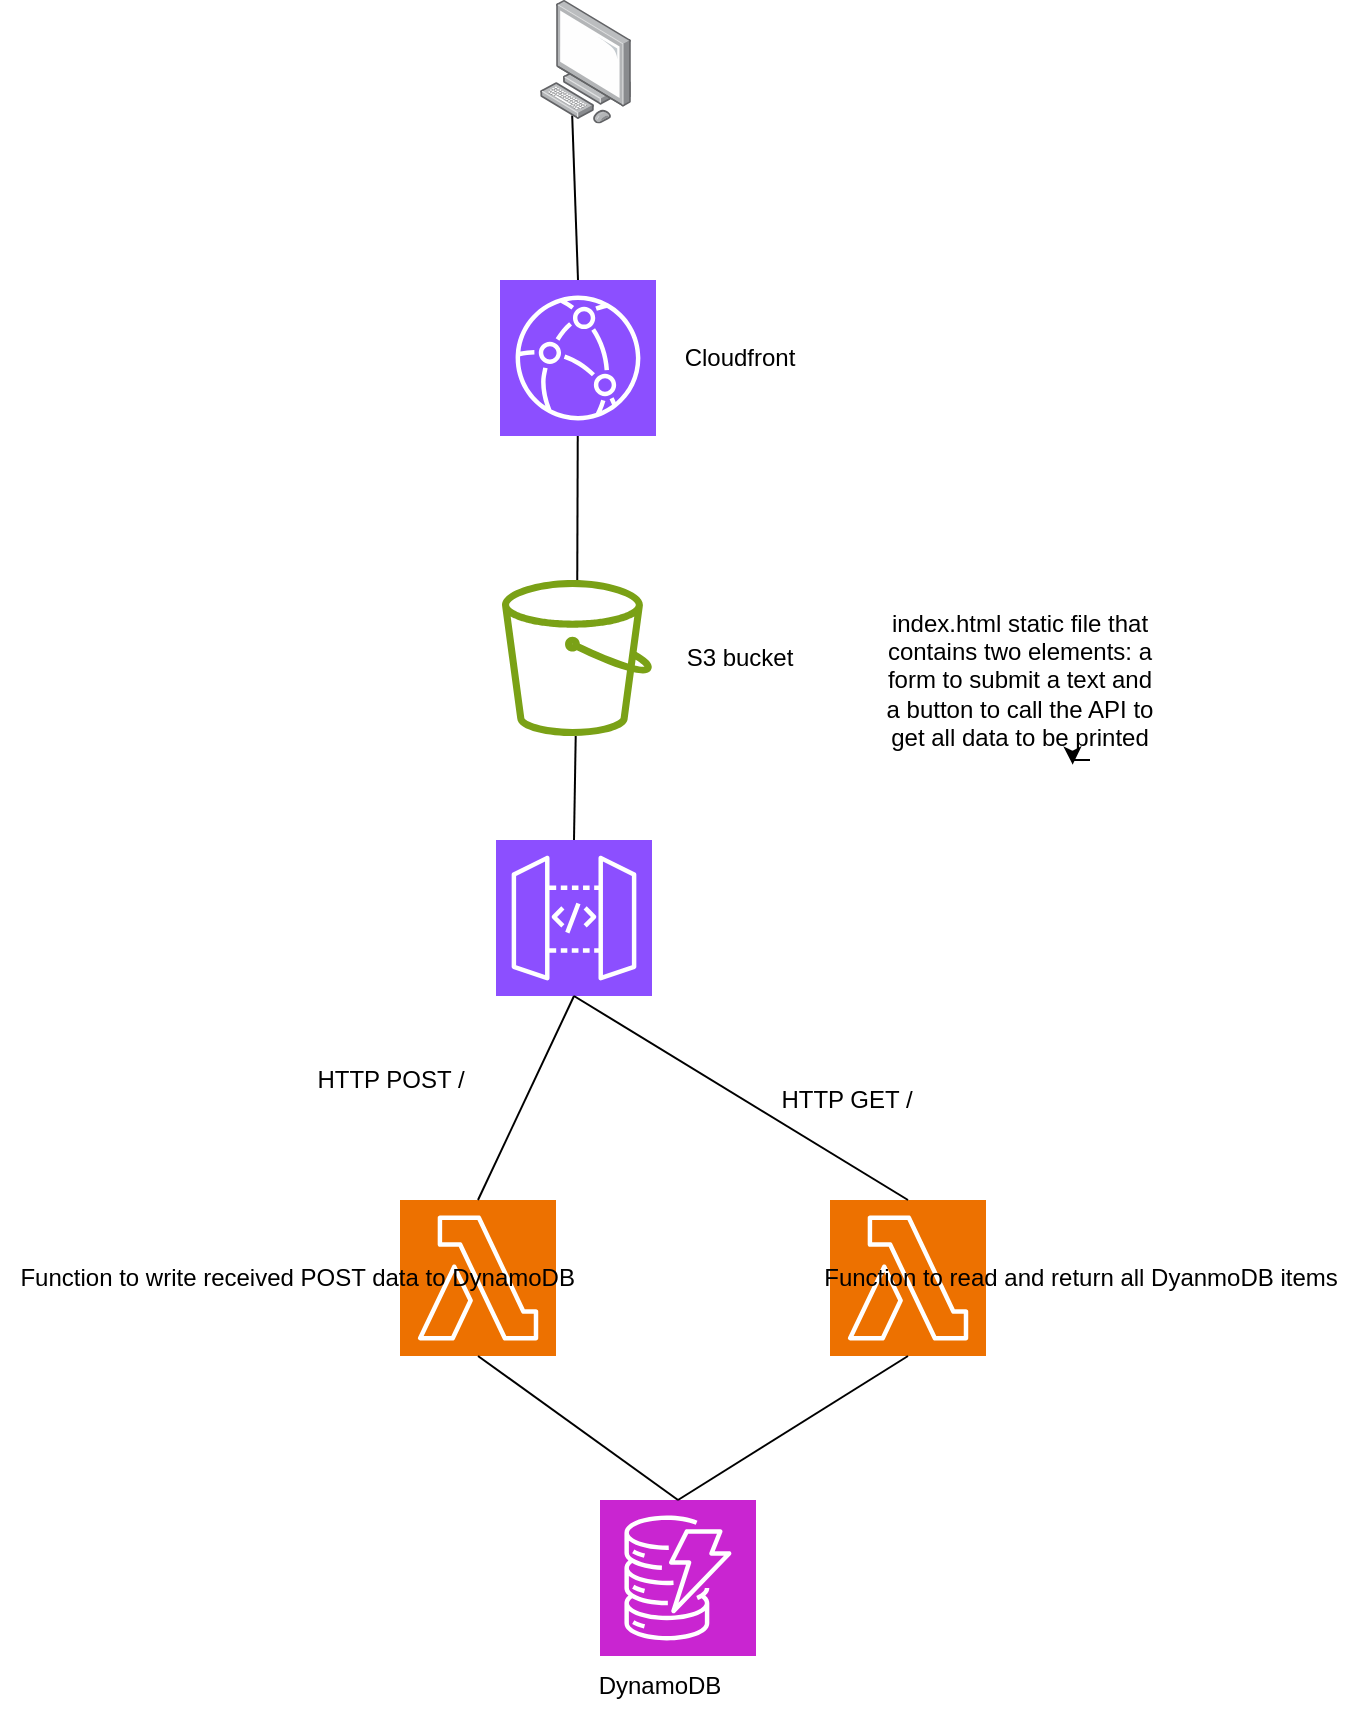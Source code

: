 <mxfile version="24.9.2">
  <diagram name="Página-1" id="Mvvf3IxWTd9VB3cEipE-">
    <mxGraphModel dx="2020" dy="726" grid="1" gridSize="10" guides="1" tooltips="1" connect="1" arrows="1" fold="1" page="1" pageScale="1" pageWidth="827" pageHeight="1169" math="0" shadow="0">
      <root>
        <mxCell id="0" />
        <mxCell id="1" parent="0" />
        <mxCell id="cKL9aAtVHvwB-jlawNwa-2" value="" style="sketch=0;points=[[0,0,0],[0.25,0,0],[0.5,0,0],[0.75,0,0],[1,0,0],[0,1,0],[0.25,1,0],[0.5,1,0],[0.75,1,0],[1,1,0],[0,0.25,0],[0,0.5,0],[0,0.75,0],[1,0.25,0],[1,0.5,0],[1,0.75,0]];outlineConnect=0;fontColor=#232F3E;fillColor=#8C4FFF;strokeColor=#ffffff;dashed=0;verticalLabelPosition=bottom;verticalAlign=top;align=center;html=1;fontSize=12;fontStyle=0;aspect=fixed;shape=mxgraph.aws4.resourceIcon;resIcon=mxgraph.aws4.cloudfront;" vertex="1" parent="1">
          <mxGeometry x="170" y="170" width="78" height="78" as="geometry" />
        </mxCell>
        <mxCell id="cKL9aAtVHvwB-jlawNwa-3" value="" style="sketch=0;outlineConnect=0;fontColor=#232F3E;gradientColor=none;fillColor=#7AA116;strokeColor=none;dashed=0;verticalLabelPosition=bottom;verticalAlign=top;align=center;html=1;fontSize=12;fontStyle=0;aspect=fixed;pointerEvents=1;shape=mxgraph.aws4.bucket;" vertex="1" parent="1">
          <mxGeometry x="171" y="320" width="75" height="78" as="geometry" />
        </mxCell>
        <mxCell id="cKL9aAtVHvwB-jlawNwa-4" value="" style="sketch=0;points=[[0,0,0],[0.25,0,0],[0.5,0,0],[0.75,0,0],[1,0,0],[0,1,0],[0.25,1,0],[0.5,1,0],[0.75,1,0],[1,1,0],[0,0.25,0],[0,0.5,0],[0,0.75,0],[1,0.25,0],[1,0.5,0],[1,0.75,0]];outlineConnect=0;fontColor=#232F3E;fillColor=#8C4FFF;strokeColor=#ffffff;dashed=0;verticalLabelPosition=bottom;verticalAlign=top;align=center;html=1;fontSize=12;fontStyle=0;aspect=fixed;shape=mxgraph.aws4.resourceIcon;resIcon=mxgraph.aws4.api_gateway;" vertex="1" parent="1">
          <mxGeometry x="168" y="450" width="78" height="78" as="geometry" />
        </mxCell>
        <mxCell id="cKL9aAtVHvwB-jlawNwa-5" value="" style="sketch=0;points=[[0,0,0],[0.25,0,0],[0.5,0,0],[0.75,0,0],[1,0,0],[0,1,0],[0.25,1,0],[0.5,1,0],[0.75,1,0],[1,1,0],[0,0.25,0],[0,0.5,0],[0,0.75,0],[1,0.25,0],[1,0.5,0],[1,0.75,0]];outlineConnect=0;fontColor=#232F3E;fillColor=#ED7100;strokeColor=#ffffff;dashed=0;verticalLabelPosition=bottom;verticalAlign=top;align=center;html=1;fontSize=12;fontStyle=0;aspect=fixed;shape=mxgraph.aws4.resourceIcon;resIcon=mxgraph.aws4.lambda;" vertex="1" parent="1">
          <mxGeometry x="120" y="630" width="78" height="78" as="geometry" />
        </mxCell>
        <mxCell id="cKL9aAtVHvwB-jlawNwa-6" value="" style="sketch=0;points=[[0,0,0],[0.25,0,0],[0.5,0,0],[0.75,0,0],[1,0,0],[0,1,0],[0.25,1,0],[0.5,1,0],[0.75,1,0],[1,1,0],[0,0.25,0],[0,0.5,0],[0,0.75,0],[1,0.25,0],[1,0.5,0],[1,0.75,0]];outlineConnect=0;fontColor=#232F3E;fillColor=#C925D1;strokeColor=#ffffff;dashed=0;verticalLabelPosition=bottom;verticalAlign=top;align=center;html=1;fontSize=12;fontStyle=0;aspect=fixed;shape=mxgraph.aws4.resourceIcon;resIcon=mxgraph.aws4.dynamodb;" vertex="1" parent="1">
          <mxGeometry x="220" y="780" width="78" height="78" as="geometry" />
        </mxCell>
        <mxCell id="cKL9aAtVHvwB-jlawNwa-7" value="" style="endArrow=none;html=1;rounded=0;exitX=0.5;exitY=0;exitDx=0;exitDy=0;exitPerimeter=0;entryX=0.353;entryY=0.934;entryDx=0;entryDy=0;entryPerimeter=0;" edge="1" parent="1" source="cKL9aAtVHvwB-jlawNwa-2" target="cKL9aAtVHvwB-jlawNwa-11">
          <mxGeometry width="50" height="50" relative="1" as="geometry">
            <mxPoint x="390" y="360" as="sourcePoint" />
            <mxPoint x="313.545" y="94.578" as="targetPoint" />
          </mxGeometry>
        </mxCell>
        <mxCell id="cKL9aAtVHvwB-jlawNwa-9" value="" style="endArrow=none;html=1;rounded=0;exitX=0.5;exitY=0;exitDx=0;exitDy=0;exitPerimeter=0;" edge="1" parent="1" source="cKL9aAtVHvwB-jlawNwa-4" target="cKL9aAtVHvwB-jlawNwa-3">
          <mxGeometry width="50" height="50" relative="1" as="geometry">
            <mxPoint x="160" y="450" as="sourcePoint" />
            <mxPoint x="210" y="400" as="targetPoint" />
          </mxGeometry>
        </mxCell>
        <mxCell id="cKL9aAtVHvwB-jlawNwa-10" value="" style="endArrow=none;html=1;rounded=0;exitX=0.5;exitY=1;exitDx=0;exitDy=0;exitPerimeter=0;entryX=0.5;entryY=0;entryDx=0;entryDy=0;entryPerimeter=0;" edge="1" parent="1" source="cKL9aAtVHvwB-jlawNwa-4" target="cKL9aAtVHvwB-jlawNwa-5">
          <mxGeometry width="50" height="50" relative="1" as="geometry">
            <mxPoint x="390" y="360" as="sourcePoint" />
            <mxPoint x="440" y="310" as="targetPoint" />
          </mxGeometry>
        </mxCell>
        <mxCell id="cKL9aAtVHvwB-jlawNwa-11" value="" style="image;points=[];aspect=fixed;html=1;align=center;shadow=0;dashed=0;image=img/lib/allied_telesis/computer_and_terminals/Personal_Computer.svg;" vertex="1" parent="1">
          <mxGeometry x="190" y="30" width="45.6" height="61.8" as="geometry" />
        </mxCell>
        <mxCell id="cKL9aAtVHvwB-jlawNwa-12" value="" style="endArrow=none;html=1;rounded=0;entryX=0.5;entryY=1;entryDx=0;entryDy=0;entryPerimeter=0;exitX=0.5;exitY=0;exitDx=0;exitDy=0;exitPerimeter=0;" edge="1" parent="1" source="cKL9aAtVHvwB-jlawNwa-6" target="cKL9aAtVHvwB-jlawNwa-5">
          <mxGeometry width="50" height="50" relative="1" as="geometry">
            <mxPoint x="50" y="780" as="sourcePoint" />
            <mxPoint x="100" y="730" as="targetPoint" />
          </mxGeometry>
        </mxCell>
        <mxCell id="cKL9aAtVHvwB-jlawNwa-16" value="" style="sketch=0;points=[[0,0,0],[0.25,0,0],[0.5,0,0],[0.75,0,0],[1,0,0],[0,1,0],[0.25,1,0],[0.5,1,0],[0.75,1,0],[1,1,0],[0,0.25,0],[0,0.5,0],[0,0.75,0],[1,0.25,0],[1,0.5,0],[1,0.75,0]];outlineConnect=0;fontColor=#232F3E;fillColor=#ED7100;strokeColor=#ffffff;dashed=0;verticalLabelPosition=bottom;verticalAlign=top;align=center;html=1;fontSize=12;fontStyle=0;aspect=fixed;shape=mxgraph.aws4.resourceIcon;resIcon=mxgraph.aws4.lambda;" vertex="1" parent="1">
          <mxGeometry x="335" y="630" width="78" height="78" as="geometry" />
        </mxCell>
        <mxCell id="cKL9aAtVHvwB-jlawNwa-19" value="" style="endArrow=none;html=1;rounded=0;entryX=0.5;entryY=0;entryDx=0;entryDy=0;entryPerimeter=0;exitX=0.5;exitY=1;exitDx=0;exitDy=0;exitPerimeter=0;" edge="1" parent="1" source="cKL9aAtVHvwB-jlawNwa-4" target="cKL9aAtVHvwB-jlawNwa-16">
          <mxGeometry width="50" height="50" relative="1" as="geometry">
            <mxPoint x="210" y="560" as="sourcePoint" />
            <mxPoint x="169" y="640" as="targetPoint" />
          </mxGeometry>
        </mxCell>
        <mxCell id="cKL9aAtVHvwB-jlawNwa-20" value="" style="endArrow=none;html=1;rounded=0;exitX=0.5;exitY=0;exitDx=0;exitDy=0;exitPerimeter=0;entryX=0.5;entryY=1;entryDx=0;entryDy=0;entryPerimeter=0;" edge="1" parent="1" source="cKL9aAtVHvwB-jlawNwa-6" target="cKL9aAtVHvwB-jlawNwa-16">
          <mxGeometry width="50" height="50" relative="1" as="geometry">
            <mxPoint x="390" y="740" as="sourcePoint" />
            <mxPoint x="440" y="690" as="targetPoint" />
          </mxGeometry>
        </mxCell>
        <mxCell id="cKL9aAtVHvwB-jlawNwa-26" value="" style="endArrow=none;html=1;rounded=0;" edge="1" parent="1" source="cKL9aAtVHvwB-jlawNwa-3" target="cKL9aAtVHvwB-jlawNwa-2">
          <mxGeometry width="50" height="50" relative="1" as="geometry">
            <mxPoint x="209" y="320" as="sourcePoint" />
            <mxPoint x="209" y="248" as="targetPoint" />
          </mxGeometry>
        </mxCell>
        <mxCell id="cKL9aAtVHvwB-jlawNwa-25" value="Cloudfront" style="text;html=1;align=center;verticalAlign=middle;whiteSpace=wrap;rounded=0;" vertex="1" parent="1">
          <mxGeometry x="260" y="194" width="60" height="30" as="geometry" />
        </mxCell>
        <mxCell id="cKL9aAtVHvwB-jlawNwa-27" value="S3 bucket" style="text;html=1;align=center;verticalAlign=middle;whiteSpace=wrap;rounded=0;" vertex="1" parent="1">
          <mxGeometry x="260" y="344" width="60" height="30" as="geometry" />
        </mxCell>
        <mxCell id="cKL9aAtVHvwB-jlawNwa-28" value="index.html static file that contains two elements: a form to submit a text and a button to call the API to get all data to be printed" style="text;html=1;align=center;verticalAlign=middle;whiteSpace=wrap;rounded=0;" vertex="1" parent="1">
          <mxGeometry x="360" y="330" width="140" height="80" as="geometry" />
        </mxCell>
        <mxCell id="cKL9aAtVHvwB-jlawNwa-29" style="edgeStyle=orthogonalEdgeStyle;rounded=0;orthogonalLoop=1;jettySize=auto;html=1;exitX=0.75;exitY=1;exitDx=0;exitDy=0;entryX=0.688;entryY=1.029;entryDx=0;entryDy=0;entryPerimeter=0;" edge="1" parent="1" source="cKL9aAtVHvwB-jlawNwa-28" target="cKL9aAtVHvwB-jlawNwa-28">
          <mxGeometry relative="1" as="geometry" />
        </mxCell>
        <mxCell id="cKL9aAtVHvwB-jlawNwa-30" value="HTTP GET /" style="text;html=1;align=center;verticalAlign=middle;resizable=0;points=[];autosize=1;strokeColor=none;fillColor=none;" vertex="1" parent="1">
          <mxGeometry x="298" y="565" width="90" height="30" as="geometry" />
        </mxCell>
        <mxCell id="cKL9aAtVHvwB-jlawNwa-31" value="HTTP POST /" style="text;html=1;align=center;verticalAlign=middle;resizable=0;points=[];autosize=1;strokeColor=none;fillColor=none;" vertex="1" parent="1">
          <mxGeometry x="65" y="555" width="100" height="30" as="geometry" />
        </mxCell>
        <mxCell id="cKL9aAtVHvwB-jlawNwa-32" value="&lt;span style=&quot;text-wrap-mode: wrap;&quot;&gt;Function to write received POST data to DynamoDB&amp;nbsp;&lt;/span&gt;" style="text;html=1;align=center;verticalAlign=middle;resizable=0;points=[];autosize=1;strokeColor=none;fillColor=none;" vertex="1" parent="1">
          <mxGeometry x="-80" y="654" width="300" height="30" as="geometry" />
        </mxCell>
        <mxCell id="cKL9aAtVHvwB-jlawNwa-33" value="&lt;span style=&quot;text-wrap-mode: wrap;&quot;&gt;Function to read and return all DyanmoDB items&lt;/span&gt;" style="text;html=1;align=center;verticalAlign=middle;resizable=0;points=[];autosize=1;strokeColor=none;fillColor=none;" vertex="1" parent="1">
          <mxGeometry x="320" y="654" width="280" height="30" as="geometry" />
        </mxCell>
        <mxCell id="cKL9aAtVHvwB-jlawNwa-34" value="DynamoDB" style="text;html=1;align=center;verticalAlign=middle;whiteSpace=wrap;rounded=0;" vertex="1" parent="1">
          <mxGeometry x="220" y="858" width="60" height="30" as="geometry" />
        </mxCell>
      </root>
    </mxGraphModel>
  </diagram>
</mxfile>
